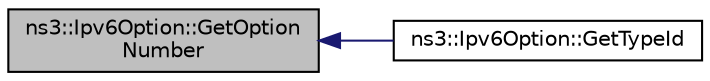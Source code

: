 digraph "ns3::Ipv6Option::GetOptionNumber"
{
  edge [fontname="Helvetica",fontsize="10",labelfontname="Helvetica",labelfontsize="10"];
  node [fontname="Helvetica",fontsize="10",shape=record];
  rankdir="LR";
  Node1 [label="ns3::Ipv6Option::GetOption\lNumber",height=0.2,width=0.4,color="black", fillcolor="grey75", style="filled", fontcolor="black"];
  Node1 -> Node2 [dir="back",color="midnightblue",fontsize="10",style="solid"];
  Node2 [label="ns3::Ipv6Option::GetTypeId",height=0.2,width=0.4,color="black", fillcolor="white", style="filled",URL="$da/dc2/classns3_1_1Ipv6Option.html#a59a2b6dc4e289d6b78d3361da403415f",tooltip="Get the type identificator. "];
}
